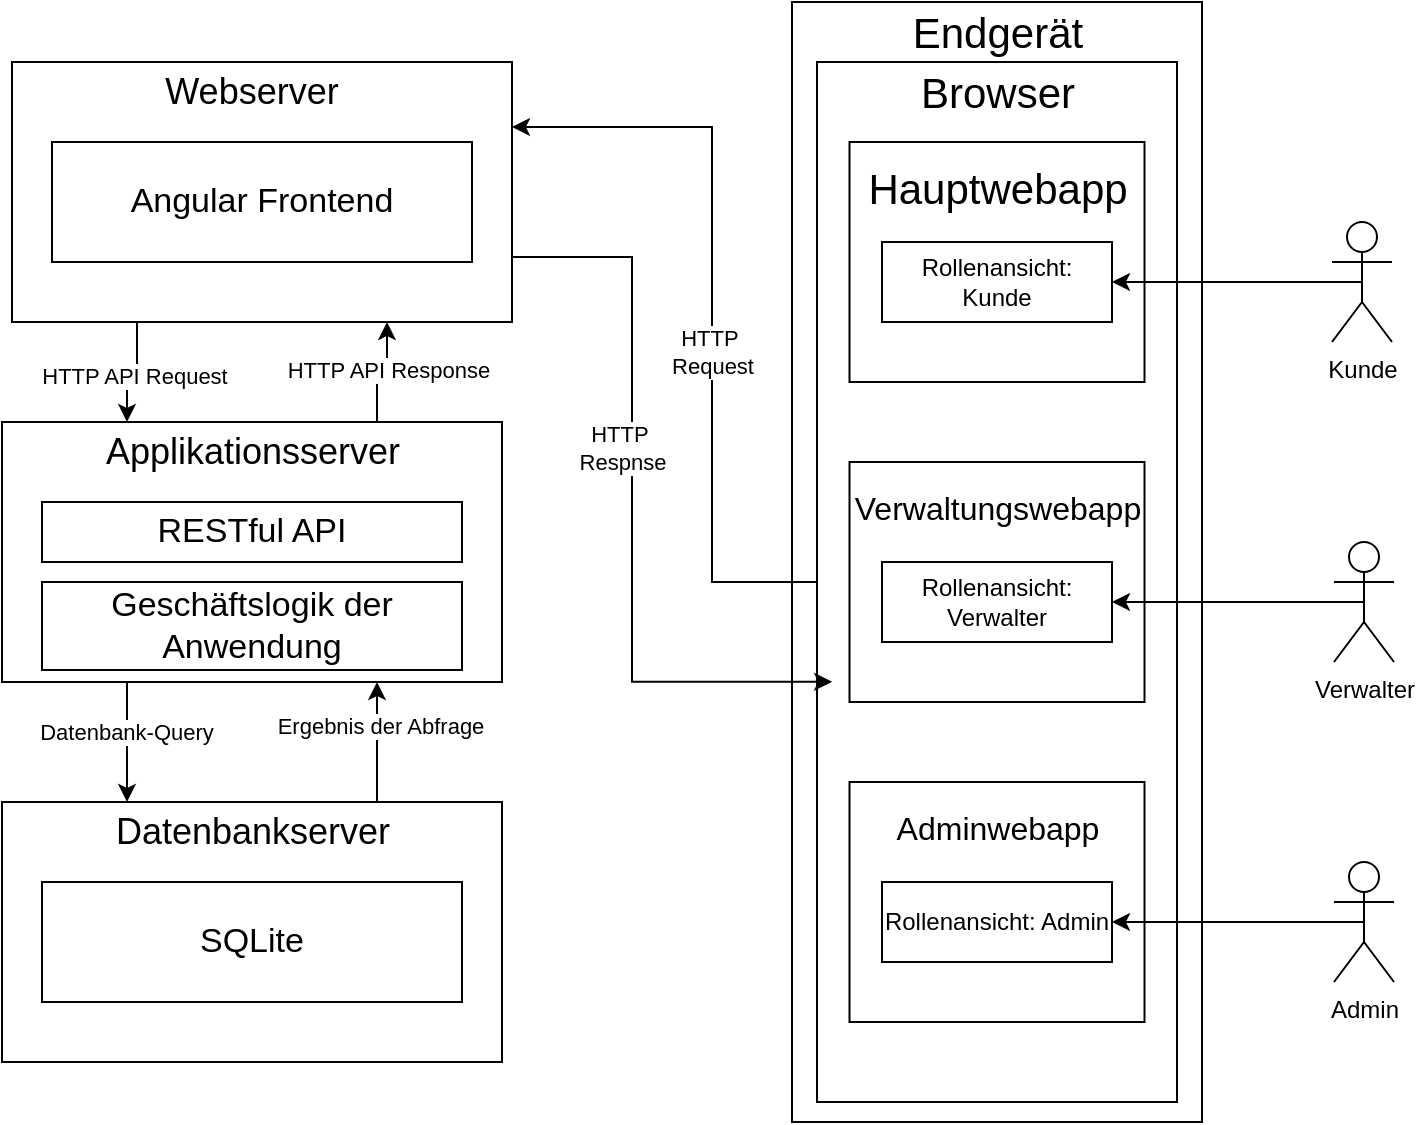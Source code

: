<mxfile version="27.0.9">
  <diagram name="Seite-1" id="vSdniQgYtykWZWULGMNn">
    <mxGraphModel dx="290" dy="646" grid="1" gridSize="10" guides="1" tooltips="1" connect="1" arrows="1" fold="1" page="1" pageScale="1" pageWidth="1169" pageHeight="827" math="0" shadow="0">
      <root>
        <mxCell id="0" />
        <mxCell id="1" parent="0" />
        <mxCell id="0JHXW9w1qpoO5bJHKPcN-34" style="edgeStyle=orthogonalEdgeStyle;rounded=0;orthogonalLoop=1;jettySize=auto;html=1;exitX=0.25;exitY=1;exitDx=0;exitDy=0;entryX=0.25;entryY=0;entryDx=0;entryDy=0;" parent="1" source="0JHXW9w1qpoO5bJHKPcN-1" target="0JHXW9w1qpoO5bJHKPcN-4" edge="1">
          <mxGeometry relative="1" as="geometry" />
        </mxCell>
        <mxCell id="0JHXW9w1qpoO5bJHKPcN-38" value="HTTP API Request" style="edgeLabel;html=1;align=center;verticalAlign=middle;resizable=0;points=[];" parent="0JHXW9w1qpoO5bJHKPcN-34" vertex="1" connectable="0">
          <mxGeometry x="-0.024" y="2" relative="1" as="geometry">
            <mxPoint as="offset" />
          </mxGeometry>
        </mxCell>
        <mxCell id="0JHXW9w1qpoO5bJHKPcN-1" value="" style="rounded=0;whiteSpace=wrap;html=1;" parent="1" vertex="1">
          <mxGeometry x="110" y="110" width="250" height="130" as="geometry" />
        </mxCell>
        <mxCell id="0JHXW9w1qpoO5bJHKPcN-2" value="&lt;font style=&quot;font-size: 18px;&quot;&gt;Webserver&lt;/font&gt;" style="text;html=1;align=center;verticalAlign=middle;whiteSpace=wrap;rounded=0;" parent="1" vertex="1">
          <mxGeometry x="185" y="110" width="90" height="30" as="geometry" />
        </mxCell>
        <mxCell id="0JHXW9w1qpoO5bJHKPcN-3" value="&lt;font style=&quot;font-size: 17px;&quot;&gt;Angular Frontend&lt;/font&gt;" style="rounded=0;whiteSpace=wrap;html=1;" parent="1" vertex="1">
          <mxGeometry x="130" y="150" width="210" height="60" as="geometry" />
        </mxCell>
        <mxCell id="0JHXW9w1qpoO5bJHKPcN-35" style="edgeStyle=orthogonalEdgeStyle;rounded=0;orthogonalLoop=1;jettySize=auto;html=1;exitX=0.25;exitY=1;exitDx=0;exitDy=0;entryX=0.25;entryY=0;entryDx=0;entryDy=0;" parent="1" source="0JHXW9w1qpoO5bJHKPcN-4" target="0JHXW9w1qpoO5bJHKPcN-7" edge="1">
          <mxGeometry relative="1" as="geometry" />
        </mxCell>
        <mxCell id="0JHXW9w1qpoO5bJHKPcN-40" value="Datenbank-Query" style="edgeLabel;html=1;align=center;verticalAlign=middle;resizable=0;points=[];" parent="0JHXW9w1qpoO5bJHKPcN-35" vertex="1" connectable="0">
          <mxGeometry x="-0.167" y="-1" relative="1" as="geometry">
            <mxPoint as="offset" />
          </mxGeometry>
        </mxCell>
        <mxCell id="0JHXW9w1qpoO5bJHKPcN-37" style="edgeStyle=orthogonalEdgeStyle;rounded=0;orthogonalLoop=1;jettySize=auto;html=1;exitX=0.75;exitY=0;exitDx=0;exitDy=0;entryX=0.75;entryY=1;entryDx=0;entryDy=0;" parent="1" source="0JHXW9w1qpoO5bJHKPcN-4" target="0JHXW9w1qpoO5bJHKPcN-1" edge="1">
          <mxGeometry relative="1" as="geometry" />
        </mxCell>
        <mxCell id="0JHXW9w1qpoO5bJHKPcN-39" value="HTTP API Response" style="edgeLabel;html=1;align=center;verticalAlign=middle;resizable=0;points=[];" parent="0JHXW9w1qpoO5bJHKPcN-37" vertex="1" connectable="0">
          <mxGeometry x="0.126" relative="1" as="geometry">
            <mxPoint as="offset" />
          </mxGeometry>
        </mxCell>
        <mxCell id="0JHXW9w1qpoO5bJHKPcN-4" value="" style="rounded=0;whiteSpace=wrap;html=1;" parent="1" vertex="1">
          <mxGeometry x="105" y="290" width="250" height="130" as="geometry" />
        </mxCell>
        <mxCell id="0JHXW9w1qpoO5bJHKPcN-5" value="&lt;font style=&quot;font-size: 18px;&quot;&gt;Applikationsserver&lt;/font&gt;" style="text;html=1;align=center;verticalAlign=middle;whiteSpace=wrap;rounded=0;" parent="1" vertex="1">
          <mxGeometry x="147.5" y="290" width="165" height="30" as="geometry" />
        </mxCell>
        <mxCell id="0JHXW9w1qpoO5bJHKPcN-6" value="&lt;font style=&quot;font-size: 17px;&quot;&gt;RESTful API&lt;/font&gt;" style="rounded=0;whiteSpace=wrap;html=1;" parent="1" vertex="1">
          <mxGeometry x="125" y="330" width="210" height="30" as="geometry" />
        </mxCell>
        <mxCell id="0JHXW9w1qpoO5bJHKPcN-36" style="edgeStyle=orthogonalEdgeStyle;rounded=0;orthogonalLoop=1;jettySize=auto;html=1;exitX=0.75;exitY=0;exitDx=0;exitDy=0;entryX=0.75;entryY=1;entryDx=0;entryDy=0;" parent="1" source="0JHXW9w1qpoO5bJHKPcN-7" target="0JHXW9w1qpoO5bJHKPcN-4" edge="1">
          <mxGeometry relative="1" as="geometry" />
        </mxCell>
        <mxCell id="0JHXW9w1qpoO5bJHKPcN-41" value="Ergebnis der Abfrage" style="edgeLabel;html=1;align=center;verticalAlign=middle;resizable=0;points=[];" parent="0JHXW9w1qpoO5bJHKPcN-36" vertex="1" connectable="0">
          <mxGeometry x="0.262" y="-1" relative="1" as="geometry">
            <mxPoint as="offset" />
          </mxGeometry>
        </mxCell>
        <mxCell id="0JHXW9w1qpoO5bJHKPcN-7" value="" style="rounded=0;whiteSpace=wrap;html=1;" parent="1" vertex="1">
          <mxGeometry x="105" y="480" width="250" height="130" as="geometry" />
        </mxCell>
        <mxCell id="0JHXW9w1qpoO5bJHKPcN-8" value="&lt;font style=&quot;font-size: 18px;&quot;&gt;Datenbankserver&lt;/font&gt;" style="text;html=1;align=center;verticalAlign=middle;whiteSpace=wrap;rounded=0;" parent="1" vertex="1">
          <mxGeometry x="152.5" y="480" width="155" height="30" as="geometry" />
        </mxCell>
        <mxCell id="0JHXW9w1qpoO5bJHKPcN-9" value="&lt;font style=&quot;font-size: 17px;&quot;&gt;SQLite&lt;/font&gt;" style="rounded=0;whiteSpace=wrap;html=1;" parent="1" vertex="1">
          <mxGeometry x="125" y="520" width="210" height="60" as="geometry" />
        </mxCell>
        <mxCell id="0JHXW9w1qpoO5bJHKPcN-10" value="&lt;font style=&quot;font-size: 17px;&quot;&gt;Geschäftslogik der Anwendung&lt;/font&gt;" style="rounded=0;whiteSpace=wrap;html=1;" parent="1" vertex="1">
          <mxGeometry x="125" y="370" width="210" height="44" as="geometry" />
        </mxCell>
        <mxCell id="0JHXW9w1qpoO5bJHKPcN-11" value="" style="rounded=0;whiteSpace=wrap;html=1;" parent="1" vertex="1">
          <mxGeometry x="500" y="80" width="205" height="560" as="geometry" />
        </mxCell>
        <mxCell id="0JHXW9w1qpoO5bJHKPcN-12" value="&lt;font style=&quot;font-size: 21px;&quot;&gt;Endgerät&lt;/font&gt;" style="text;html=1;align=center;verticalAlign=middle;whiteSpace=wrap;rounded=0;" parent="1" vertex="1">
          <mxGeometry x="553.75" y="80" width="97.5" height="30" as="geometry" />
        </mxCell>
        <mxCell id="0JHXW9w1qpoO5bJHKPcN-30" style="edgeStyle=orthogonalEdgeStyle;rounded=0;orthogonalLoop=1;jettySize=auto;html=1;exitX=0;exitY=0.5;exitDx=0;exitDy=0;entryX=1;entryY=0.25;entryDx=0;entryDy=0;" parent="1" source="0JHXW9w1qpoO5bJHKPcN-13" target="0JHXW9w1qpoO5bJHKPcN-1" edge="1">
          <mxGeometry relative="1" as="geometry">
            <Array as="points">
              <mxPoint x="460" y="370" />
              <mxPoint x="460" y="143" />
            </Array>
          </mxGeometry>
        </mxCell>
        <mxCell id="0JHXW9w1qpoO5bJHKPcN-33" value="HTTP&amp;nbsp;&lt;div&gt;Request&lt;/div&gt;" style="edgeLabel;html=1;align=center;verticalAlign=middle;resizable=0;points=[];" parent="0JHXW9w1qpoO5bJHKPcN-30" vertex="1" connectable="0">
          <mxGeometry x="-0.118" relative="1" as="geometry">
            <mxPoint as="offset" />
          </mxGeometry>
        </mxCell>
        <mxCell id="0JHXW9w1qpoO5bJHKPcN-13" value="" style="rounded=0;whiteSpace=wrap;html=1;" parent="1" vertex="1">
          <mxGeometry x="512.5" y="110" width="180" height="520" as="geometry" />
        </mxCell>
        <mxCell id="0JHXW9w1qpoO5bJHKPcN-14" value="&lt;font style=&quot;font-size: 21px;&quot;&gt;Browser&lt;/font&gt;" style="text;html=1;align=center;verticalAlign=middle;whiteSpace=wrap;rounded=0;" parent="1" vertex="1">
          <mxGeometry x="558.75" y="110" width="87.5" height="30" as="geometry" />
        </mxCell>
        <mxCell id="0JHXW9w1qpoO5bJHKPcN-16" value="" style="rounded=0;whiteSpace=wrap;html=1;" parent="1" vertex="1">
          <mxGeometry x="528.75" y="150" width="147.5" height="120" as="geometry" />
        </mxCell>
        <mxCell id="0JHXW9w1qpoO5bJHKPcN-15" value="&lt;font style=&quot;font-size: 21px;&quot;&gt;Hauptwebapp&lt;/font&gt;" style="text;html=1;align=center;verticalAlign=middle;whiteSpace=wrap;rounded=0;" parent="1" vertex="1">
          <mxGeometry x="538.75" y="160" width="127.5" height="25" as="geometry" />
        </mxCell>
        <mxCell id="0JHXW9w1qpoO5bJHKPcN-17" value="Rollenansicht: Kunde" style="rounded=0;whiteSpace=wrap;html=1;" parent="1" vertex="1">
          <mxGeometry x="545" y="200" width="115" height="40" as="geometry" />
        </mxCell>
        <mxCell id="0JHXW9w1qpoO5bJHKPcN-18" value="" style="rounded=0;whiteSpace=wrap;html=1;" parent="1" vertex="1">
          <mxGeometry x="528.75" y="310" width="147.5" height="120" as="geometry" />
        </mxCell>
        <mxCell id="0JHXW9w1qpoO5bJHKPcN-19" value="Rollenansicht: Verwalter" style="rounded=0;whiteSpace=wrap;html=1;" parent="1" vertex="1">
          <mxGeometry x="545" y="360" width="115" height="40" as="geometry" />
        </mxCell>
        <mxCell id="0JHXW9w1qpoO5bJHKPcN-20" value="&lt;font style=&quot;font-size: 16px;&quot;&gt;Verwaltungswebapp&lt;/font&gt;" style="text;html=1;align=center;verticalAlign=middle;whiteSpace=wrap;rounded=0;" parent="1" vertex="1">
          <mxGeometry x="523.75" y="320" width="157.5" height="25" as="geometry" />
        </mxCell>
        <mxCell id="0JHXW9w1qpoO5bJHKPcN-21" value="" style="rounded=0;whiteSpace=wrap;html=1;" parent="1" vertex="1">
          <mxGeometry x="528.75" y="470" width="147.5" height="120" as="geometry" />
        </mxCell>
        <mxCell id="0JHXW9w1qpoO5bJHKPcN-22" value="Rollenansicht: Admin" style="rounded=0;whiteSpace=wrap;html=1;" parent="1" vertex="1">
          <mxGeometry x="545" y="520" width="115" height="40" as="geometry" />
        </mxCell>
        <mxCell id="0JHXW9w1qpoO5bJHKPcN-23" value="&lt;font style=&quot;font-size: 16px;&quot;&gt;Adminwebapp&lt;/font&gt;" style="text;html=1;align=center;verticalAlign=middle;whiteSpace=wrap;rounded=0;" parent="1" vertex="1">
          <mxGeometry x="548.75" y="480" width="107.5" height="25" as="geometry" />
        </mxCell>
        <mxCell id="0JHXW9w1qpoO5bJHKPcN-27" style="edgeStyle=orthogonalEdgeStyle;rounded=0;orthogonalLoop=1;jettySize=auto;html=1;exitX=0.5;exitY=0.5;exitDx=0;exitDy=0;exitPerimeter=0;entryX=1;entryY=0.5;entryDx=0;entryDy=0;" parent="1" source="0JHXW9w1qpoO5bJHKPcN-24" target="0JHXW9w1qpoO5bJHKPcN-17" edge="1">
          <mxGeometry relative="1" as="geometry" />
        </mxCell>
        <mxCell id="0JHXW9w1qpoO5bJHKPcN-24" value="Kunde" style="shape=umlActor;verticalLabelPosition=bottom;verticalAlign=top;html=1;outlineConnect=0;" parent="1" vertex="1">
          <mxGeometry x="770" y="190" width="30" height="60" as="geometry" />
        </mxCell>
        <mxCell id="0JHXW9w1qpoO5bJHKPcN-28" style="edgeStyle=orthogonalEdgeStyle;rounded=0;orthogonalLoop=1;jettySize=auto;html=1;exitX=0.5;exitY=0.5;exitDx=0;exitDy=0;exitPerimeter=0;entryX=1;entryY=0.5;entryDx=0;entryDy=0;" parent="1" source="0JHXW9w1qpoO5bJHKPcN-25" target="0JHXW9w1qpoO5bJHKPcN-19" edge="1">
          <mxGeometry relative="1" as="geometry" />
        </mxCell>
        <mxCell id="0JHXW9w1qpoO5bJHKPcN-25" value="Verwalter" style="shape=umlActor;verticalLabelPosition=bottom;verticalAlign=top;html=1;outlineConnect=0;" parent="1" vertex="1">
          <mxGeometry x="771" y="350" width="30" height="60" as="geometry" />
        </mxCell>
        <mxCell id="0JHXW9w1qpoO5bJHKPcN-29" style="edgeStyle=orthogonalEdgeStyle;rounded=0;orthogonalLoop=1;jettySize=auto;html=1;exitX=0.5;exitY=0.5;exitDx=0;exitDy=0;exitPerimeter=0;entryX=1;entryY=0.5;entryDx=0;entryDy=0;" parent="1" source="0JHXW9w1qpoO5bJHKPcN-26" target="0JHXW9w1qpoO5bJHKPcN-22" edge="1">
          <mxGeometry relative="1" as="geometry" />
        </mxCell>
        <mxCell id="0JHXW9w1qpoO5bJHKPcN-26" value="Admin" style="shape=umlActor;verticalLabelPosition=bottom;verticalAlign=top;html=1;outlineConnect=0;" parent="1" vertex="1">
          <mxGeometry x="771" y="510" width="30" height="60" as="geometry" />
        </mxCell>
        <mxCell id="0JHXW9w1qpoO5bJHKPcN-31" style="edgeStyle=orthogonalEdgeStyle;rounded=0;orthogonalLoop=1;jettySize=auto;html=1;exitX=1;exitY=0.75;exitDx=0;exitDy=0;entryX=0.042;entryY=0.596;entryDx=0;entryDy=0;entryPerimeter=0;" parent="1" source="0JHXW9w1qpoO5bJHKPcN-1" target="0JHXW9w1qpoO5bJHKPcN-13" edge="1">
          <mxGeometry relative="1" as="geometry">
            <Array as="points">
              <mxPoint x="420" y="208" />
              <mxPoint x="420" y="420" />
            </Array>
          </mxGeometry>
        </mxCell>
        <mxCell id="0JHXW9w1qpoO5bJHKPcN-32" value="HTTP&amp;nbsp;&lt;div&gt;Respnse&lt;/div&gt;" style="edgeLabel;html=1;align=center;verticalAlign=middle;resizable=0;points=[];" parent="0JHXW9w1qpoO5bJHKPcN-31" vertex="1" connectable="0">
          <mxGeometry x="-0.165" y="-5" relative="1" as="geometry">
            <mxPoint as="offset" />
          </mxGeometry>
        </mxCell>
      </root>
    </mxGraphModel>
  </diagram>
</mxfile>
